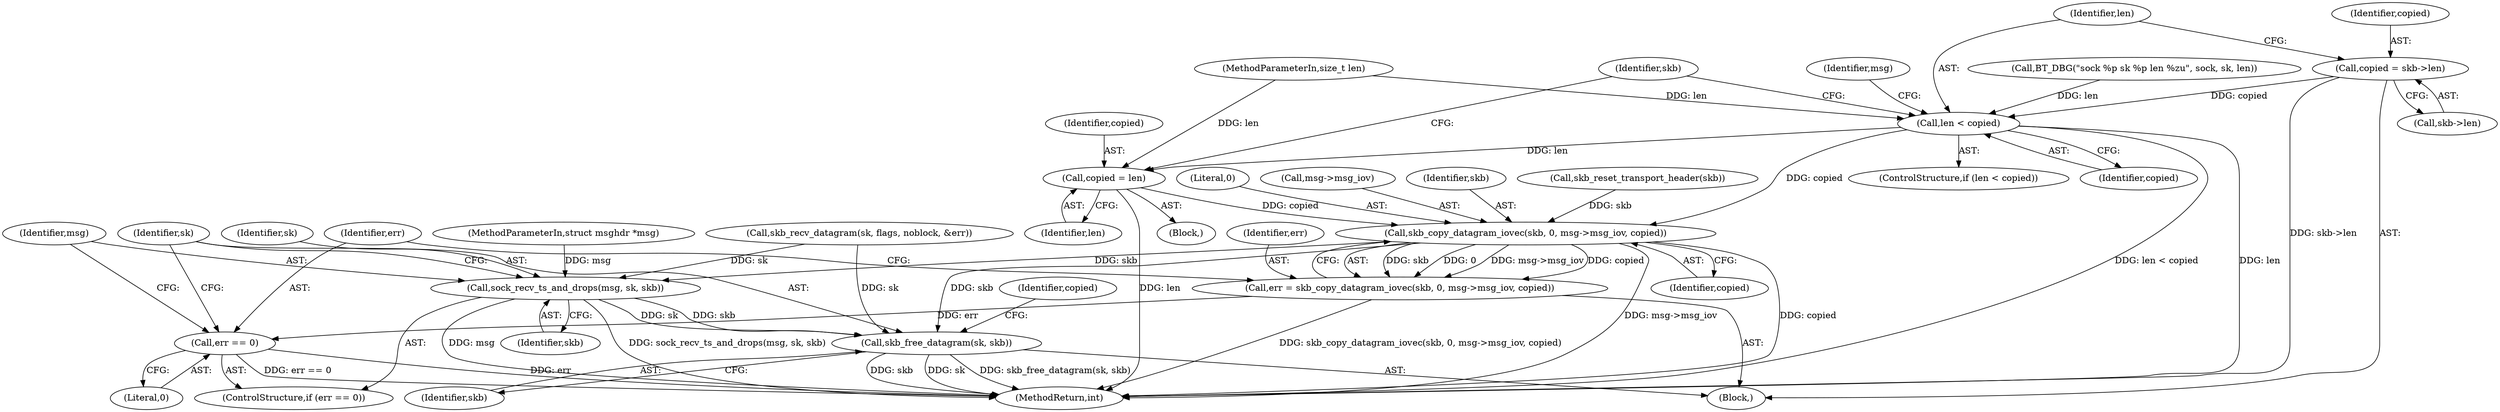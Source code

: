 digraph "0_linux_4683f42fde3977bdb4e8a09622788cc8b5313778@pointer" {
"1000161" [label="(Call,copied = skb->len)"];
"1000167" [label="(Call,len < copied)"];
"1000176" [label="(Call,copied = len)"];
"1000183" [label="(Call,skb_copy_datagram_iovec(skb, 0, msg->msg_iov, copied))"];
"1000181" [label="(Call,err = skb_copy_datagram_iovec(skb, 0, msg->msg_iov, copied))"];
"1000191" [label="(Call,err == 0)"];
"1000194" [label="(Call,sock_recv_ts_and_drops(msg, sk, skb))"];
"1000198" [label="(Call,skb_free_datagram(sk, skb))"];
"1000182" [label="(Identifier,err)"];
"1000166" [label="(ControlStructure,if (len < copied))"];
"1000197" [label="(Identifier,skb)"];
"1000198" [label="(Call,skb_free_datagram(sk, skb))"];
"1000196" [label="(Identifier,sk)"];
"1000122" [label="(Call,BT_DBG(\"sock %p sk %p len %zu\", sock, sk, len))"];
"1000186" [label="(Call,msg->msg_iov)"];
"1000191" [label="(Call,err == 0)"];
"1000177" [label="(Identifier,copied)"];
"1000194" [label="(Call,sock_recv_ts_and_drops(msg, sk, skb))"];
"1000167" [label="(Call,len < copied)"];
"1000180" [label="(Identifier,skb)"];
"1000104" [label="(MethodParameterIn,size_t len)"];
"1000141" [label="(Call,skb_recv_datagram(sk, flags, noblock, &err))"];
"1000189" [label="(Identifier,copied)"];
"1000184" [label="(Identifier,skb)"];
"1000161" [label="(Call,copied = skb->len)"];
"1000190" [label="(ControlStructure,if (err == 0))"];
"1000169" [label="(Identifier,copied)"];
"1000200" [label="(Identifier,skb)"];
"1000183" [label="(Call,skb_copy_datagram_iovec(skb, 0, msg->msg_iov, copied))"];
"1000178" [label="(Identifier,len)"];
"1000162" [label="(Identifier,copied)"];
"1000168" [label="(Identifier,len)"];
"1000103" [label="(MethodParameterIn,struct msghdr *msg)"];
"1000163" [label="(Call,skb->len)"];
"1000106" [label="(Block,)"];
"1000202" [label="(MethodReturn,int)"];
"1000195" [label="(Identifier,msg)"];
"1000201" [label="(Identifier,copied)"];
"1000179" [label="(Call,skb_reset_transport_header(skb))"];
"1000176" [label="(Call,copied = len)"];
"1000192" [label="(Identifier,err)"];
"1000170" [label="(Block,)"];
"1000173" [label="(Identifier,msg)"];
"1000185" [label="(Literal,0)"];
"1000199" [label="(Identifier,sk)"];
"1000193" [label="(Literal,0)"];
"1000181" [label="(Call,err = skb_copy_datagram_iovec(skb, 0, msg->msg_iov, copied))"];
"1000161" -> "1000106"  [label="AST: "];
"1000161" -> "1000163"  [label="CFG: "];
"1000162" -> "1000161"  [label="AST: "];
"1000163" -> "1000161"  [label="AST: "];
"1000168" -> "1000161"  [label="CFG: "];
"1000161" -> "1000202"  [label="DDG: skb->len"];
"1000161" -> "1000167"  [label="DDG: copied"];
"1000167" -> "1000166"  [label="AST: "];
"1000167" -> "1000169"  [label="CFG: "];
"1000168" -> "1000167"  [label="AST: "];
"1000169" -> "1000167"  [label="AST: "];
"1000173" -> "1000167"  [label="CFG: "];
"1000180" -> "1000167"  [label="CFG: "];
"1000167" -> "1000202"  [label="DDG: len"];
"1000167" -> "1000202"  [label="DDG: len < copied"];
"1000122" -> "1000167"  [label="DDG: len"];
"1000104" -> "1000167"  [label="DDG: len"];
"1000167" -> "1000176"  [label="DDG: len"];
"1000167" -> "1000183"  [label="DDG: copied"];
"1000176" -> "1000170"  [label="AST: "];
"1000176" -> "1000178"  [label="CFG: "];
"1000177" -> "1000176"  [label="AST: "];
"1000178" -> "1000176"  [label="AST: "];
"1000180" -> "1000176"  [label="CFG: "];
"1000176" -> "1000202"  [label="DDG: len"];
"1000104" -> "1000176"  [label="DDG: len"];
"1000176" -> "1000183"  [label="DDG: copied"];
"1000183" -> "1000181"  [label="AST: "];
"1000183" -> "1000189"  [label="CFG: "];
"1000184" -> "1000183"  [label="AST: "];
"1000185" -> "1000183"  [label="AST: "];
"1000186" -> "1000183"  [label="AST: "];
"1000189" -> "1000183"  [label="AST: "];
"1000181" -> "1000183"  [label="CFG: "];
"1000183" -> "1000202"  [label="DDG: msg->msg_iov"];
"1000183" -> "1000202"  [label="DDG: copied"];
"1000183" -> "1000181"  [label="DDG: skb"];
"1000183" -> "1000181"  [label="DDG: 0"];
"1000183" -> "1000181"  [label="DDG: msg->msg_iov"];
"1000183" -> "1000181"  [label="DDG: copied"];
"1000179" -> "1000183"  [label="DDG: skb"];
"1000183" -> "1000194"  [label="DDG: skb"];
"1000183" -> "1000198"  [label="DDG: skb"];
"1000181" -> "1000106"  [label="AST: "];
"1000182" -> "1000181"  [label="AST: "];
"1000192" -> "1000181"  [label="CFG: "];
"1000181" -> "1000202"  [label="DDG: skb_copy_datagram_iovec(skb, 0, msg->msg_iov, copied)"];
"1000181" -> "1000191"  [label="DDG: err"];
"1000191" -> "1000190"  [label="AST: "];
"1000191" -> "1000193"  [label="CFG: "];
"1000192" -> "1000191"  [label="AST: "];
"1000193" -> "1000191"  [label="AST: "];
"1000195" -> "1000191"  [label="CFG: "];
"1000199" -> "1000191"  [label="CFG: "];
"1000191" -> "1000202"  [label="DDG: err == 0"];
"1000191" -> "1000202"  [label="DDG: err"];
"1000194" -> "1000190"  [label="AST: "];
"1000194" -> "1000197"  [label="CFG: "];
"1000195" -> "1000194"  [label="AST: "];
"1000196" -> "1000194"  [label="AST: "];
"1000197" -> "1000194"  [label="AST: "];
"1000199" -> "1000194"  [label="CFG: "];
"1000194" -> "1000202"  [label="DDG: sock_recv_ts_and_drops(msg, sk, skb)"];
"1000194" -> "1000202"  [label="DDG: msg"];
"1000103" -> "1000194"  [label="DDG: msg"];
"1000141" -> "1000194"  [label="DDG: sk"];
"1000194" -> "1000198"  [label="DDG: sk"];
"1000194" -> "1000198"  [label="DDG: skb"];
"1000198" -> "1000106"  [label="AST: "];
"1000198" -> "1000200"  [label="CFG: "];
"1000199" -> "1000198"  [label="AST: "];
"1000200" -> "1000198"  [label="AST: "];
"1000201" -> "1000198"  [label="CFG: "];
"1000198" -> "1000202"  [label="DDG: skb"];
"1000198" -> "1000202"  [label="DDG: sk"];
"1000198" -> "1000202"  [label="DDG: skb_free_datagram(sk, skb)"];
"1000141" -> "1000198"  [label="DDG: sk"];
}
